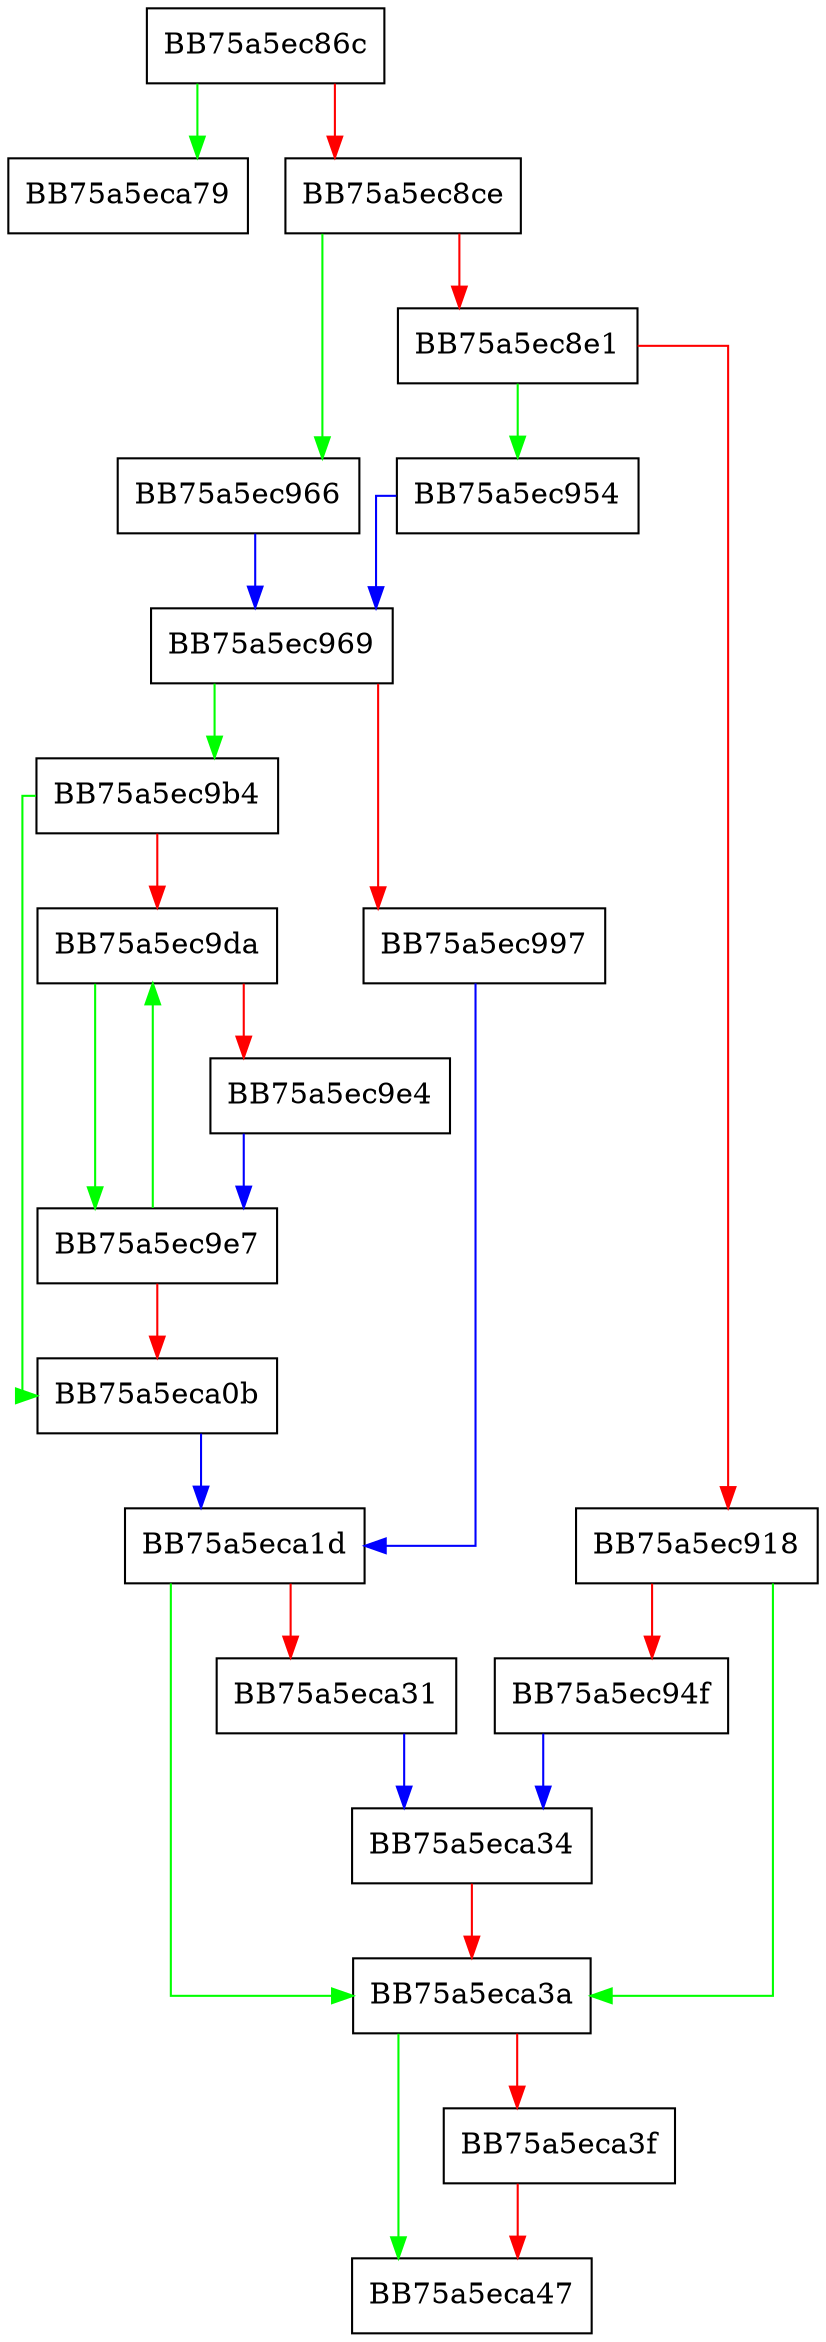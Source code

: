 digraph GetPersistContext_Worker {
  node [shape="box"];
  graph [splines=ortho];
  BB75a5ec86c -> BB75a5eca79 [color="green"];
  BB75a5ec86c -> BB75a5ec8ce [color="red"];
  BB75a5ec8ce -> BB75a5ec966 [color="green"];
  BB75a5ec8ce -> BB75a5ec8e1 [color="red"];
  BB75a5ec8e1 -> BB75a5ec954 [color="green"];
  BB75a5ec8e1 -> BB75a5ec918 [color="red"];
  BB75a5ec918 -> BB75a5eca3a [color="green"];
  BB75a5ec918 -> BB75a5ec94f [color="red"];
  BB75a5ec94f -> BB75a5eca34 [color="blue"];
  BB75a5ec954 -> BB75a5ec969 [color="blue"];
  BB75a5ec966 -> BB75a5ec969 [color="blue"];
  BB75a5ec969 -> BB75a5ec9b4 [color="green"];
  BB75a5ec969 -> BB75a5ec997 [color="red"];
  BB75a5ec997 -> BB75a5eca1d [color="blue"];
  BB75a5ec9b4 -> BB75a5eca0b [color="green"];
  BB75a5ec9b4 -> BB75a5ec9da [color="red"];
  BB75a5ec9da -> BB75a5ec9e7 [color="green"];
  BB75a5ec9da -> BB75a5ec9e4 [color="red"];
  BB75a5ec9e4 -> BB75a5ec9e7 [color="blue"];
  BB75a5ec9e7 -> BB75a5ec9da [color="green"];
  BB75a5ec9e7 -> BB75a5eca0b [color="red"];
  BB75a5eca0b -> BB75a5eca1d [color="blue"];
  BB75a5eca1d -> BB75a5eca3a [color="green"];
  BB75a5eca1d -> BB75a5eca31 [color="red"];
  BB75a5eca31 -> BB75a5eca34 [color="blue"];
  BB75a5eca34 -> BB75a5eca3a [color="red"];
  BB75a5eca3a -> BB75a5eca47 [color="green"];
  BB75a5eca3a -> BB75a5eca3f [color="red"];
  BB75a5eca3f -> BB75a5eca47 [color="red"];
}